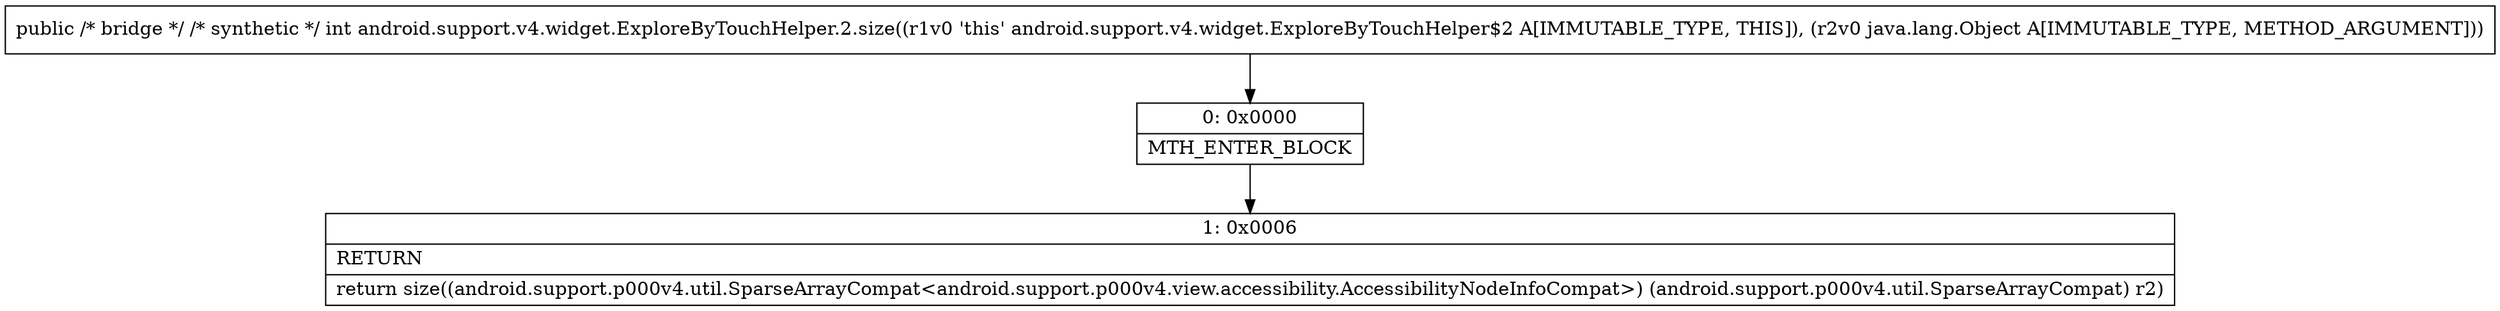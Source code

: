 digraph "CFG forandroid.support.v4.widget.ExploreByTouchHelper.2.size(Ljava\/lang\/Object;)I" {
Node_0 [shape=record,label="{0\:\ 0x0000|MTH_ENTER_BLOCK\l}"];
Node_1 [shape=record,label="{1\:\ 0x0006|RETURN\l|return size((android.support.p000v4.util.SparseArrayCompat\<android.support.p000v4.view.accessibility.AccessibilityNodeInfoCompat\>) (android.support.p000v4.util.SparseArrayCompat) r2)\l}"];
MethodNode[shape=record,label="{public \/* bridge *\/ \/* synthetic *\/ int android.support.v4.widget.ExploreByTouchHelper.2.size((r1v0 'this' android.support.v4.widget.ExploreByTouchHelper$2 A[IMMUTABLE_TYPE, THIS]), (r2v0 java.lang.Object A[IMMUTABLE_TYPE, METHOD_ARGUMENT])) }"];
MethodNode -> Node_0;
Node_0 -> Node_1;
}

